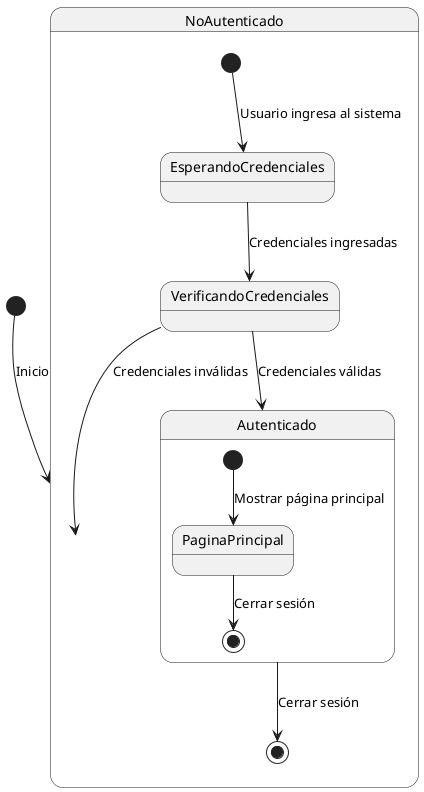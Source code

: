 @startuml
[*] --> NoAutenticado : Inicio

state NoAutenticado {
  [*] --> EsperandoCredenciales : Usuario ingresa al sistema
  EsperandoCredenciales --> VerificandoCredenciales : Credenciales ingresadas
  VerificandoCredenciales --> Autenticado : Credenciales válidas
  VerificandoCredenciales --> NoAutenticado : Credenciales inválidas
  Autenticado --> [*] : Cerrar sesión
}

state Autenticado {
  [*] --> PaginaPrincipal : Mostrar página principal
  PaginaPrincipal --> [*] : Cerrar sesión
}

@enduml
